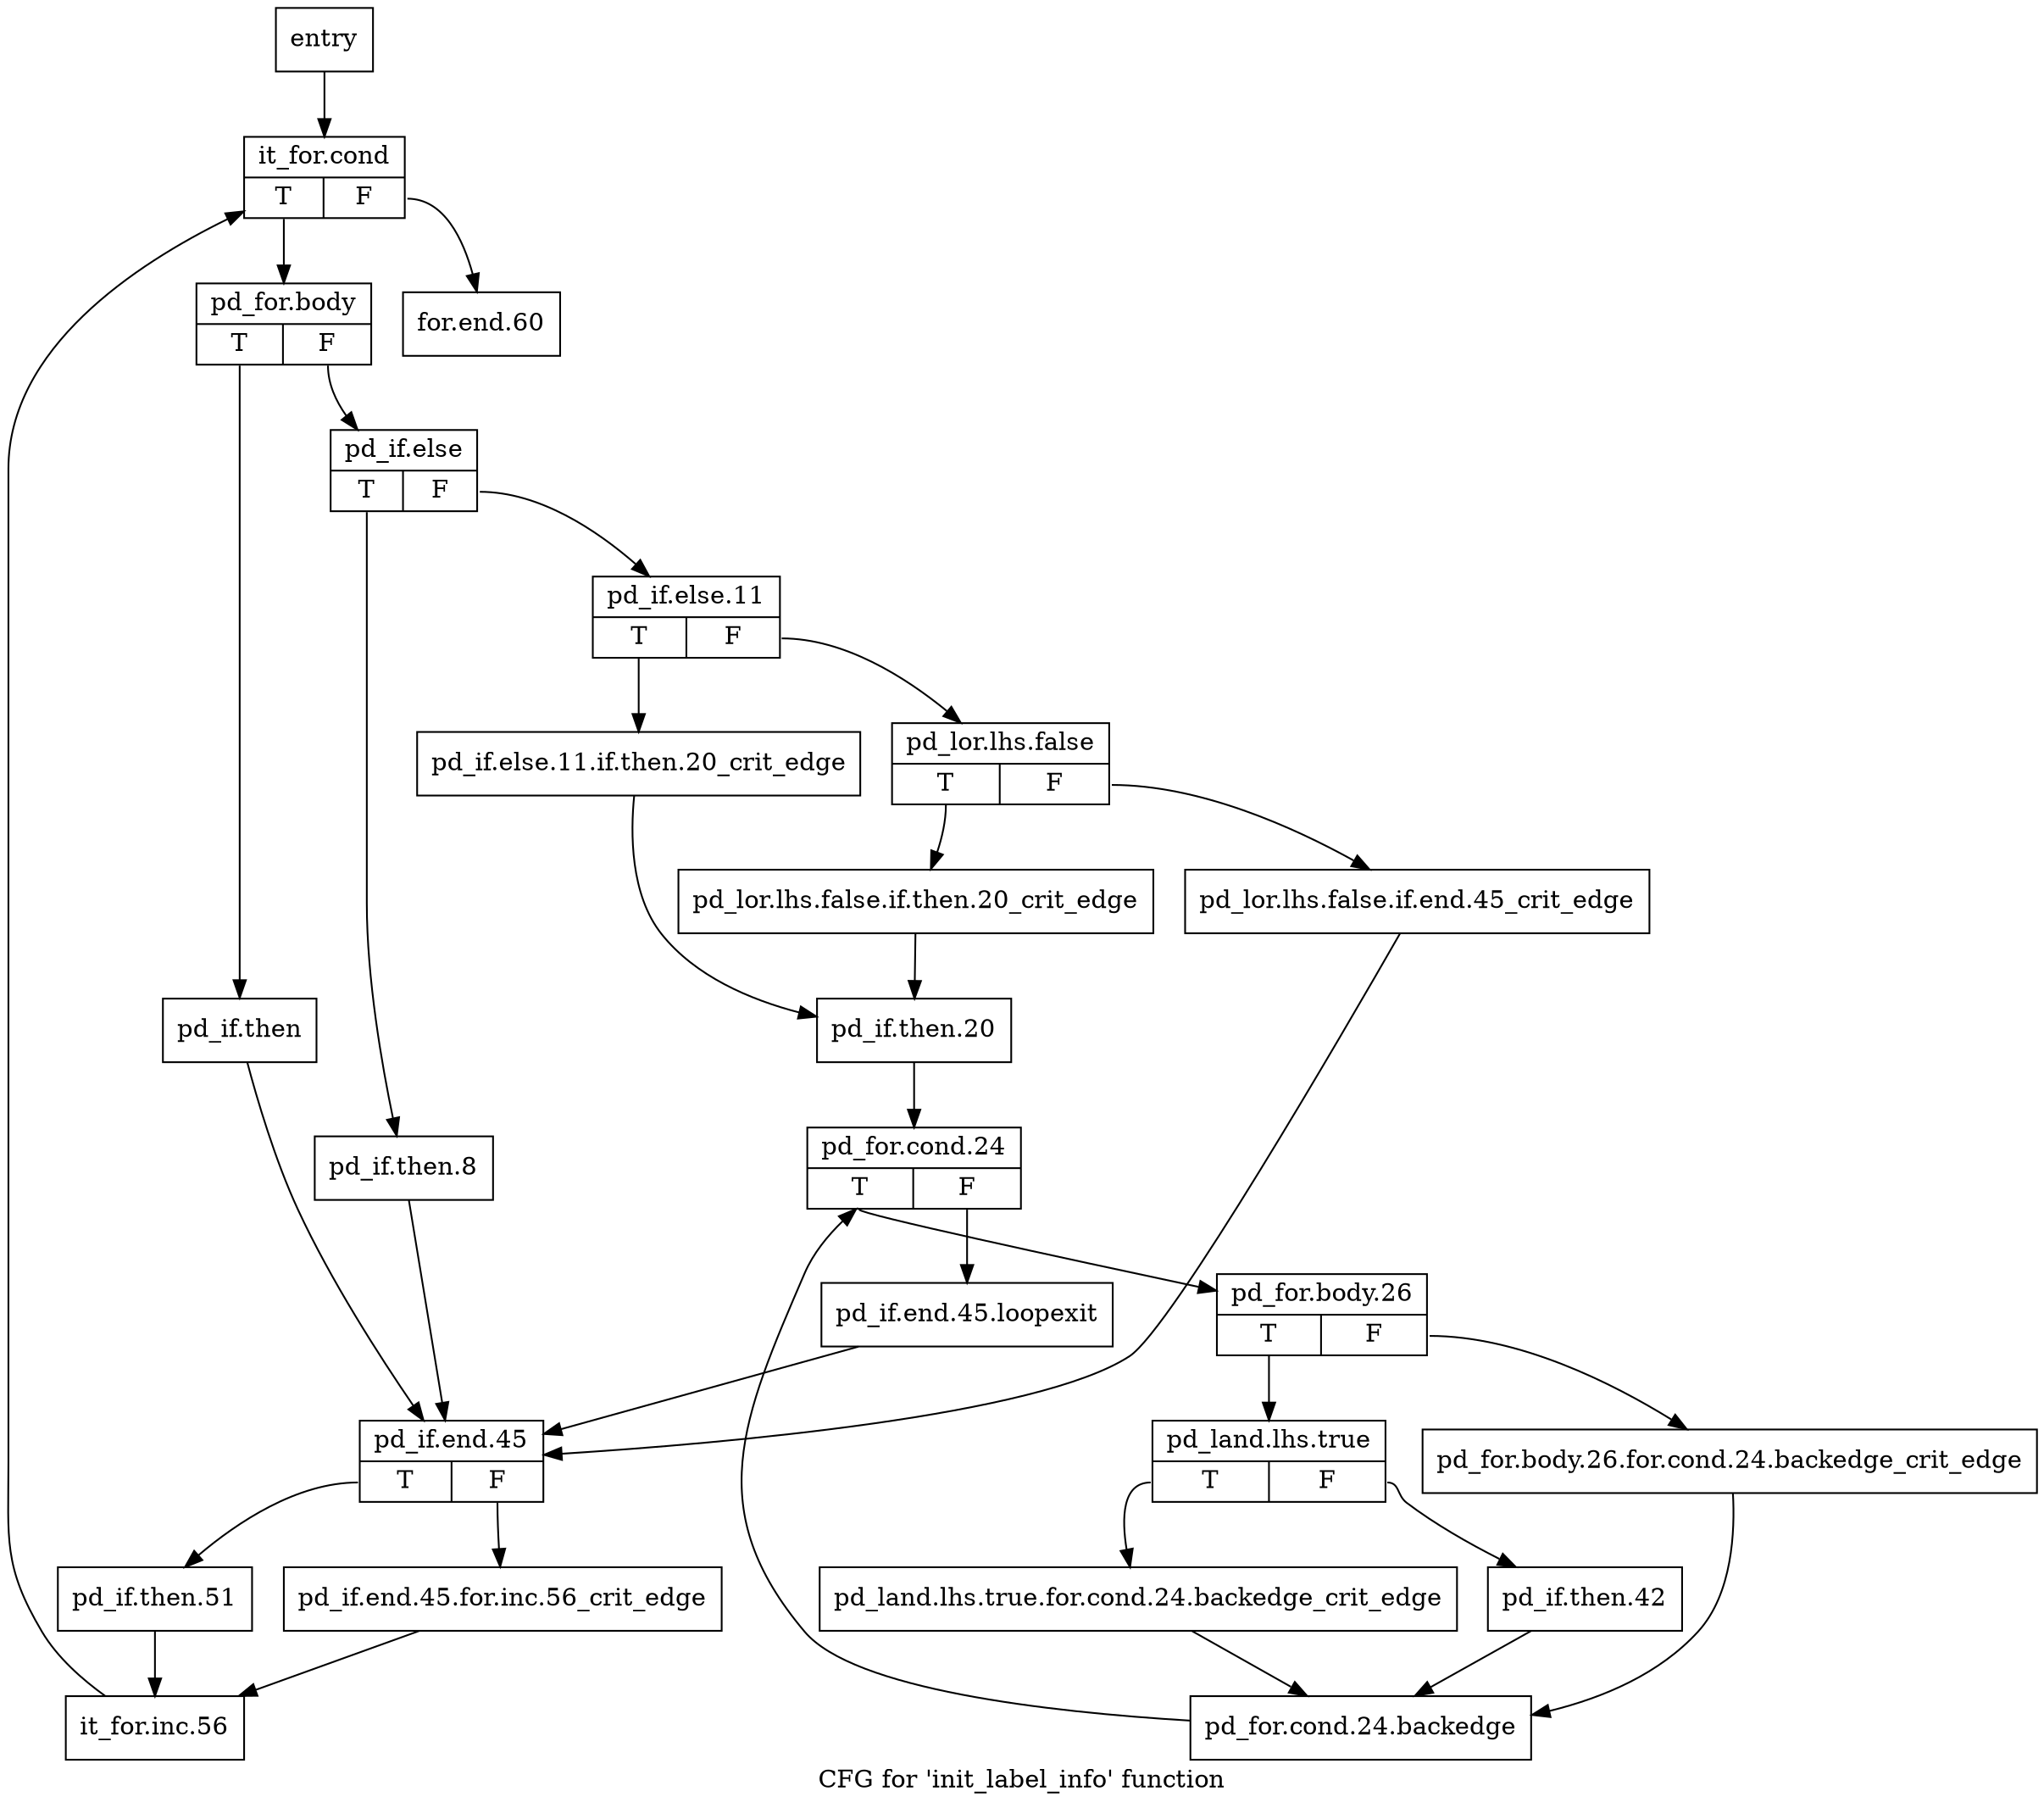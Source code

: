 digraph "CFG for 'init_label_info' function" {
	label="CFG for 'init_label_info' function";

	Node0x7ec7650 [shape=record,label="{entry}"];
	Node0x7ec7650 -> Node0x7ec76a0;
	Node0x7ec76a0 [shape=record,label="{it_for.cond|{<s0>T|<s1>F}}"];
	Node0x7ec76a0:s0 -> Node0x7ec76f0;
	Node0x7ec76a0:s1 -> Node0x7ec7dd0;
	Node0x7ec76f0 [shape=record,label="{pd_for.body|{<s0>T|<s1>F}}"];
	Node0x7ec76f0:s0 -> Node0x7ec7740;
	Node0x7ec76f0:s1 -> Node0x7ec7790;
	Node0x7ec7740 [shape=record,label="{pd_if.then}"];
	Node0x7ec7740 -> Node0x7ec7c90;
	Node0x7ec7790 [shape=record,label="{pd_if.else|{<s0>T|<s1>F}}"];
	Node0x7ec7790:s0 -> Node0x7ec77e0;
	Node0x7ec7790:s1 -> Node0x7ec7830;
	Node0x7ec77e0 [shape=record,label="{pd_if.then.8}"];
	Node0x7ec77e0 -> Node0x7ec7c90;
	Node0x7ec7830 [shape=record,label="{pd_if.else.11|{<s0>T|<s1>F}}"];
	Node0x7ec7830:s0 -> Node0x7ec7880;
	Node0x7ec7830:s1 -> Node0x7ec78d0;
	Node0x7ec7880 [shape=record,label="{pd_if.else.11.if.then.20_crit_edge}"];
	Node0x7ec7880 -> Node0x7ec79c0;
	Node0x7ec78d0 [shape=record,label="{pd_lor.lhs.false|{<s0>T|<s1>F}}"];
	Node0x7ec78d0:s0 -> Node0x7ec7970;
	Node0x7ec78d0:s1 -> Node0x7ec7920;
	Node0x7ec7920 [shape=record,label="{pd_lor.lhs.false.if.end.45_crit_edge}"];
	Node0x7ec7920 -> Node0x7ec7c90;
	Node0x7ec7970 [shape=record,label="{pd_lor.lhs.false.if.then.20_crit_edge}"];
	Node0x7ec7970 -> Node0x7ec79c0;
	Node0x7ec79c0 [shape=record,label="{pd_if.then.20}"];
	Node0x7ec79c0 -> Node0x7ec7a10;
	Node0x7ec7a10 [shape=record,label="{pd_for.cond.24|{<s0>T|<s1>F}}"];
	Node0x7ec7a10:s0 -> Node0x7ec7a60;
	Node0x7ec7a10:s1 -> Node0x7ec7c40;
	Node0x7ec7a60 [shape=record,label="{pd_for.body.26|{<s0>T|<s1>F}}"];
	Node0x7ec7a60:s0 -> Node0x7ec7b50;
	Node0x7ec7a60:s1 -> Node0x7ec7ab0;
	Node0x7ec7ab0 [shape=record,label="{pd_for.body.26.for.cond.24.backedge_crit_edge}"];
	Node0x7ec7ab0 -> Node0x7ec7b00;
	Node0x7ec7b00 [shape=record,label="{pd_for.cond.24.backedge}"];
	Node0x7ec7b00 -> Node0x7ec7a10;
	Node0x7ec7b50 [shape=record,label="{pd_land.lhs.true|{<s0>T|<s1>F}}"];
	Node0x7ec7b50:s0 -> Node0x7ec7ba0;
	Node0x7ec7b50:s1 -> Node0x7ec7bf0;
	Node0x7ec7ba0 [shape=record,label="{pd_land.lhs.true.for.cond.24.backedge_crit_edge}"];
	Node0x7ec7ba0 -> Node0x7ec7b00;
	Node0x7ec7bf0 [shape=record,label="{pd_if.then.42}"];
	Node0x7ec7bf0 -> Node0x7ec7b00;
	Node0x7ec7c40 [shape=record,label="{pd_if.end.45.loopexit}"];
	Node0x7ec7c40 -> Node0x7ec7c90;
	Node0x7ec7c90 [shape=record,label="{pd_if.end.45|{<s0>T|<s1>F}}"];
	Node0x7ec7c90:s0 -> Node0x7ec7d30;
	Node0x7ec7c90:s1 -> Node0x7ec7ce0;
	Node0x7ec7ce0 [shape=record,label="{pd_if.end.45.for.inc.56_crit_edge}"];
	Node0x7ec7ce0 -> Node0x7ec7d80;
	Node0x7ec7d30 [shape=record,label="{pd_if.then.51}"];
	Node0x7ec7d30 -> Node0x7ec7d80;
	Node0x7ec7d80 [shape=record,label="{it_for.inc.56}"];
	Node0x7ec7d80 -> Node0x7ec76a0;
	Node0x7ec7dd0 [shape=record,label="{for.end.60}"];
}
